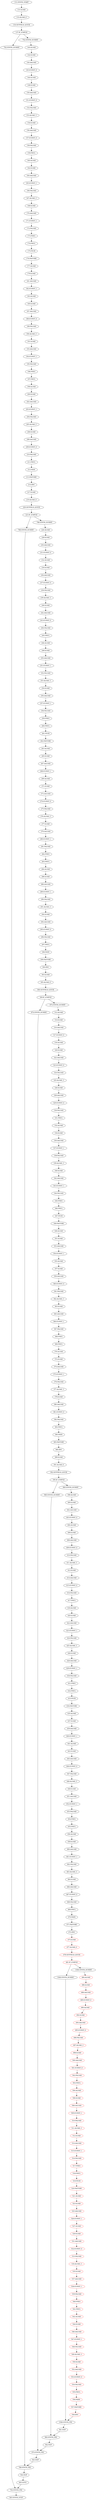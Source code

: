 digraph{
"131:SYNTH_START" -> "131:ILOAD";
"131:ILOAD" -> "133:ALOAD_0";
"133:ALOAD_0" -> "134:GETFIELD_QUICK";
"134:GETFIELD_QUICK" -> "137:IF_ICMPGE";
"137:IF_ICMPGE" -> "702:SYNTH_DUMMY";
"137:IF_ICMPGE" -> "-702:SYNTH_DUMMY";
"702:SYNTH_DUMMY" -> "702:SYNTH_PHI";
"-702:SYNTH_DUMMY" -> "140:ALOAD";
"140:ALOAD" -> "142:ILOAD";
"142:ILOAD" -> "144:AALOAD";
"144:AALOAD" -> "145:ICONST_0";
"145:ICONST_0" -> "146:ALOAD";
"146:ALOAD" -> "148:ILOAD";
"148:ILOAD" -> "150:AALOAD";
"150:AALOAD" -> "151:ICONST_0";
"151:ICONST_0" -> "152:FALOAD";
"152:FALOAD" -> "153:ALOAD_3";
"153:ALOAD_3" -> "154:ILOAD";
"154:ILOAD" -> "156:AALOAD";
"156:AALOAD" -> "157:ICONST_0";
"157:ICONST_0" -> "158:FALOAD";
"158:FALOAD" -> "159:FMUL";
"159:FMUL" -> "160:ALOAD";
"160:ALOAD" -> "162:ILOAD";
"162:ILOAD" -> "164:AALOAD";
"164:AALOAD" -> "165:ICONST_1";
"165:ICONST_1" -> "166:FALOAD";
"166:FALOAD" -> "167:ALOAD_3";
"167:ALOAD_3" -> "168:ILOAD";
"168:ILOAD" -> "170:AALOAD";
"170:AALOAD" -> "171:ICONST_1";
"171:ICONST_1" -> "172:FALOAD";
"172:FALOAD" -> "173:FNEG";
"173:FNEG" -> "174:FMUL";
"174:FMUL" -> "175:FSUB";
"175:FSUB" -> "176:FASTORE";
"176:FASTORE" -> "177:ALOAD";
"177:ALOAD" -> "179:ILOAD";
"179:ILOAD" -> "181:AALOAD";
"181:AALOAD" -> "182:ICONST_1";
"182:ICONST_1" -> "183:ALOAD";
"183:ALOAD" -> "185:ILOAD";
"185:ILOAD" -> "187:AALOAD";
"187:AALOAD" -> "188:ICONST_0";
"188:ICONST_0" -> "189:FALOAD";
"189:FALOAD" -> "190:ALOAD_3";
"190:ALOAD_3" -> "191:ILOAD";
"191:ILOAD" -> "193:AALOAD";
"193:AALOAD" -> "194:ICONST_1";
"194:ICONST_1" -> "195:FALOAD";
"195:FALOAD" -> "196:FNEG";
"196:FNEG" -> "197:FMUL";
"197:FMUL" -> "198:ALOAD";
"198:ALOAD" -> "200:ILOAD";
"200:ILOAD" -> "202:AALOAD";
"202:AALOAD" -> "203:ICONST_1";
"203:ICONST_1" -> "204:FALOAD";
"204:FALOAD" -> "205:ALOAD_3";
"205:ALOAD_3" -> "206:ILOAD";
"206:ILOAD" -> "208:AALOAD";
"208:AALOAD" -> "209:ICONST_0";
"209:ICONST_0" -> "210:FALOAD";
"210:FALOAD" -> "211:FMUL";
"211:FMUL" -> "212:FADD";
"212:FADD" -> "213:FASTORE";
"213:FASTORE" -> "214:IINC";
"214:IINC" -> "217:ILOAD";
"217:ILOAD" -> "219:ALOAD_0";
"219:ALOAD_0" -> "220:GETFIELD_QUICK";
"220:GETFIELD_QUICK" -> "223:IF_ICMPGE";
"223:IF_ICMPGE" -> "788:SYNTH_DUMMY";
"223:IF_ICMPGE" -> "-788:SYNTH_DUMMY";
"788:SYNTH_DUMMY" -> "788:SYNTH_PHI";
"-788:SYNTH_DUMMY" -> "226:ALOAD";
"226:ALOAD" -> "228:ILOAD";
"564:NOP" -> "565:GOTO";
"565:GOTO" -> "702:SYNTH_PHI";
"228:ILOAD" -> "230:AALOAD";
"230:AALOAD" -> "231:ICONST_0";
"231:ICONST_0" -> "232:ALOAD";
"232:ALOAD" -> "234:ILOAD";
"234:ILOAD" -> "236:AALOAD";
"236:AALOAD" -> "237:ICONST_0";
"237:ICONST_0" -> "238:FALOAD";
"238:FALOAD" -> "239:ALOAD_3";
"239:ALOAD_3" -> "240:ILOAD";
"240:ILOAD" -> "242:AALOAD";
"242:AALOAD" -> "243:ICONST_0";
"243:ICONST_0" -> "244:FALOAD";
"244:FALOAD" -> "245:FMUL";
"245:FMUL" -> "246:ALOAD";
"246:ALOAD" -> "248:ILOAD";
"248:ILOAD" -> "250:AALOAD";
"250:AALOAD" -> "251:ICONST_1";
"251:ICONST_1" -> "252:FALOAD";
"252:FALOAD" -> "253:ALOAD_3";
"253:ALOAD_3" -> "254:ILOAD";
"254:ILOAD" -> "256:AALOAD";
"256:AALOAD" -> "257:ICONST_1";
"257:ICONST_1" -> "258:FALOAD";
"258:FALOAD" -> "259:FNEG";
"259:FNEG" -> "260:FMUL";
"260:FMUL" -> "261:FSUB";
"261:FSUB" -> "262:FASTORE";
"262:FASTORE" -> "263:ALOAD";
"263:ALOAD" -> "265:ILOAD";
"265:ILOAD" -> "267:AALOAD";
"267:AALOAD" -> "268:ICONST_1";
"268:ICONST_1" -> "269:ALOAD";
"269:ALOAD" -> "271:ILOAD";
"271:ILOAD" -> "273:AALOAD";
"273:AALOAD" -> "274:ICONST_0";
"274:ICONST_0" -> "275:FALOAD";
"275:FALOAD" -> "276:ALOAD_3";
"276:ALOAD_3" -> "277:ILOAD";
"277:ILOAD" -> "279:AALOAD";
"279:AALOAD" -> "280:ICONST_1";
"280:ICONST_1" -> "281:FALOAD";
"281:FALOAD" -> "282:FNEG";
"282:FNEG" -> "283:FMUL";
"283:FMUL" -> "284:ALOAD";
"284:ALOAD" -> "286:ILOAD";
"286:ILOAD" -> "288:AALOAD";
"288:AALOAD" -> "289:ICONST_1";
"289:ICONST_1" -> "290:FALOAD";
"290:FALOAD" -> "291:ALOAD_3";
"291:ALOAD_3" -> "292:ILOAD";
"292:ILOAD" -> "294:AALOAD";
"294:AALOAD" -> "295:ICONST_0";
"295:ICONST_0" -> "296:FALOAD";
"296:FALOAD" -> "297:FMUL";
"297:FMUL" -> "298:FADD";
"298:FADD" -> "299:FASTORE";
"299:FASTORE" -> "300:IINC";
"300:IINC" -> "303:ILOAD";
"303:ILOAD" -> "305:ALOAD_0";
"305:ALOAD_0" -> "306:GETFIELD_QUICK";
"306:GETFIELD_QUICK" -> "309:IF_ICMPGE";
"309:IF_ICMPGE" -> "874:SYNTH_DUMMY";
"309:IF_ICMPGE" -> "-874:SYNTH_DUMMY";
"874:SYNTH_DUMMY" -> "874:SYNTH_PHI";
"-874:SYNTH_DUMMY" -> "312:ALOAD";
"312:ALOAD" -> "314:ILOAD";
"563:NOP" -> "788:SYNTH_PHI";
"314:ILOAD" -> "316:AALOAD";
"316:AALOAD" -> "317:ICONST_0";
"317:ICONST_0" -> "318:ALOAD";
"318:ALOAD" -> "320:ILOAD";
"320:ILOAD" -> "322:AALOAD";
"322:AALOAD" -> "323:ICONST_0";
"323:ICONST_0" -> "324:FALOAD";
"324:FALOAD" -> "325:ALOAD_3";
"325:ALOAD_3" -> "326:ILOAD";
"326:ILOAD" -> "328:AALOAD";
"328:AALOAD" -> "329:ICONST_0";
"329:ICONST_0" -> "330:FALOAD";
"330:FALOAD" -> "331:FMUL";
"331:FMUL" -> "332:ALOAD";
"332:ALOAD" -> "334:ILOAD";
"334:ILOAD" -> "336:AALOAD";
"336:AALOAD" -> "337:ICONST_1";
"337:ICONST_1" -> "338:FALOAD";
"338:FALOAD" -> "339:ALOAD_3";
"339:ALOAD_3" -> "340:ILOAD";
"340:ILOAD" -> "342:AALOAD";
"342:AALOAD" -> "343:ICONST_1";
"343:ICONST_1" -> "344:FALOAD";
"344:FALOAD" -> "345:FNEG";
"345:FNEG" -> "346:FMUL";
"346:FMUL" -> "347:FSUB";
"347:FSUB" -> "348:FASTORE";
"348:FASTORE" -> "349:ALOAD";
"349:ALOAD" -> "351:ILOAD";
"351:ILOAD" -> "353:AALOAD";
"353:AALOAD" -> "354:ICONST_1";
"354:ICONST_1" -> "355:ALOAD";
"355:ALOAD" -> "357:ILOAD";
"357:ILOAD" -> "359:AALOAD";
"359:AALOAD" -> "360:ICONST_0";
"360:ICONST_0" -> "361:FALOAD";
"361:FALOAD" -> "362:ALOAD_3";
"362:ALOAD_3" -> "363:ILOAD";
"363:ILOAD" -> "365:AALOAD";
"365:AALOAD" -> "366:ICONST_1";
"366:ICONST_1" -> "367:FALOAD";
"367:FALOAD" -> "368:FNEG";
"368:FNEG" -> "369:FMUL";
"369:FMUL" -> "370:ALOAD";
"370:ALOAD" -> "372:ILOAD";
"372:ILOAD" -> "374:AALOAD";
"374:AALOAD" -> "375:ICONST_1";
"375:ICONST_1" -> "376:FALOAD";
"376:FALOAD" -> "377:ALOAD_3";
"377:ALOAD_3" -> "378:ILOAD";
"378:ILOAD" -> "380:AALOAD";
"380:AALOAD" -> "381:ICONST_0";
"381:ICONST_0" -> "382:FALOAD";
"382:FALOAD" -> "383:FMUL";
"383:FMUL" -> "384:FADD";
"384:FADD" -> "385:FASTORE";
"385:FASTORE" -> "386:IINC";
"386:IINC" -> "389:ILOAD";
"389:ILOAD" -> "391:ALOAD_0";
"391:ALOAD_0" -> "392:GETFIELD_QUICK";
"392:GETFIELD_QUICK" -> "395:IF_ICMPGE";
"395:IF_ICMPGE" -> "960:SYNTH_DUMMY";
"395:IF_ICMPGE" -> "-960:SYNTH_DUMMY";
"960:SYNTH_DUMMY" -> "960:SYNTH_PHI";
"-960:SYNTH_DUMMY" -> "398:ALOAD";
"398:ALOAD" -> "400:ILOAD";
"562:NOP" -> "874:SYNTH_PHI";
"400:ILOAD" -> "402:AALOAD";
"402:AALOAD" -> "403:ICONST_0";
"403:ICONST_0" -> "404:ALOAD";
"404:ALOAD" -> "406:ILOAD";
"406:ILOAD" -> "408:AALOAD";
"408:AALOAD" -> "409:ICONST_0";
"409:ICONST_0" -> "410:FALOAD";
"410:FALOAD" -> "411:ALOAD_3";
"411:ALOAD_3" -> "412:ILOAD";
"412:ILOAD" -> "414:AALOAD";
"414:AALOAD" -> "415:ICONST_0";
"415:ICONST_0" -> "416:FALOAD";
"416:FALOAD" -> "417:FMUL";
"417:FMUL" -> "418:ALOAD";
"418:ALOAD" -> "420:ILOAD";
"420:ILOAD" -> "422:AALOAD";
"422:AALOAD" -> "423:ICONST_1";
"423:ICONST_1" -> "424:FALOAD";
"424:FALOAD" -> "425:ALOAD_3";
"425:ALOAD_3" -> "426:ILOAD";
"426:ILOAD" -> "428:AALOAD";
"428:AALOAD" -> "429:ICONST_1";
"429:ICONST_1" -> "430:FALOAD";
"430:FALOAD" -> "431:FNEG";
"431:FNEG" -> "432:FMUL";
"432:FMUL" -> "433:FSUB";
"433:FSUB" -> "434:FASTORE";
"434:FASTORE" -> "435:ALOAD";
"435:ALOAD" -> "437:ILOAD";
"437:ILOAD" -> "439:AALOAD";
"439:AALOAD" -> "440:ICONST_1";
"440:ICONST_1" -> "441:ALOAD";
"441:ALOAD" -> "443:ILOAD";
"443:ILOAD" -> "445:AALOAD";
"445:AALOAD" -> "446:ICONST_0";
"446:ICONST_0" -> "447:FALOAD";
"447:FALOAD" -> "448:ALOAD_3";
"448:ALOAD_3" -> "449:ILOAD";
"449:ILOAD" -> "451:AALOAD";
"451:AALOAD" -> "452:ICONST_1";
"452:ICONST_1" -> "453:FALOAD";
"453:FALOAD" -> "454:FNEG";
"454:FNEG" -> "455:FMUL";
"455:FMUL" -> "456:ALOAD";
"456:ALOAD" -> "458:ILOAD";
"458:ILOAD" -> "460:AALOAD";
"460:AALOAD" -> "461:ICONST_1";
"461:ICONST_1" -> "462:FALOAD";
"462:FALOAD" -> "463:ALOAD_3";
"463:ALOAD_3" -> "464:ILOAD";
"464:ILOAD" -> "466:AALOAD";
"466:AALOAD" -> "467:ICONST_0";
"467:ICONST_0" -> "468:FALOAD";
"468:FALOAD" -> "469:FMUL";
"469:FMUL" -> "470:FADD";
"470:FADD" -> "471:FASTORE";
"471:FASTORE" -> "472:IINC";
"472:IINC" -> "475:ILOAD";
"475:ILOAD" [color = red];
"475:ILOAD" -> "477:ALOAD_0";
"477:ALOAD_0" [color = red];
"477:ALOAD_0" -> "478:GETFIELD_QUICK";
"478:GETFIELD_QUICK" [color = red];
"478:GETFIELD_QUICK" -> "481:IF_ICMPGE";
"481:IF_ICMPGE" [color = red];
"481:IF_ICMPGE" -> "1046:SYNTH_DUMMY";
"481:IF_ICMPGE" -> "-1046:SYNTH_DUMMY";
"1046:SYNTH_DUMMY" -> "1046:SYNTH_PHI";
"-1046:SYNTH_DUMMY" -> "484:ALOAD";
"484:ALOAD" [color = red];
"484:ALOAD" -> "486:ILOAD";
"561:NOP" -> "960:SYNTH_PHI";
"486:ILOAD" [color = red];
"486:ILOAD" -> "488:AALOAD";
"488:AALOAD" [color = red];
"488:AALOAD" -> "489:ICONST_0";
"489:ICONST_0" [color = red];
"489:ICONST_0" -> "490:ALOAD";
"490:ALOAD" [color = red];
"490:ALOAD" -> "492:ILOAD";
"492:ILOAD" [color = red];
"492:ILOAD" -> "494:AALOAD";
"494:AALOAD" [color = red];
"494:AALOAD" -> "495:ICONST_0";
"495:ICONST_0" [color = red];
"495:ICONST_0" -> "496:FALOAD";
"496:FALOAD" [color = red];
"496:FALOAD" -> "497:ALOAD_3";
"497:ALOAD_3" [color = red];
"497:ALOAD_3" -> "498:ILOAD";
"498:ILOAD" [color = red];
"498:ILOAD" -> "500:AALOAD";
"500:AALOAD" [color = red];
"500:AALOAD" -> "501:ICONST_0";
"501:ICONST_0" [color = red];
"501:ICONST_0" -> "502:FALOAD";
"502:FALOAD" [color = red];
"502:FALOAD" -> "503:FMUL";
"503:FMUL" [color = red];
"503:FMUL" -> "504:ALOAD";
"504:ALOAD" [color = red];
"504:ALOAD" -> "506:ILOAD";
"506:ILOAD" [color = red];
"506:ILOAD" -> "508:AALOAD";
"508:AALOAD" [color = red];
"508:AALOAD" -> "509:ICONST_1";
"509:ICONST_1" [color = red];
"509:ICONST_1" -> "510:FALOAD";
"510:FALOAD" [color = red];
"510:FALOAD" -> "511:ALOAD_3";
"511:ALOAD_3" [color = red];
"511:ALOAD_3" -> "512:ILOAD";
"512:ILOAD" [color = red];
"512:ILOAD" -> "514:AALOAD";
"514:AALOAD" [color = red];
"514:AALOAD" -> "515:ICONST_1";
"515:ICONST_1" [color = red];
"515:ICONST_1" -> "516:FALOAD";
"516:FALOAD" [color = red];
"516:FALOAD" -> "517:FNEG";
"517:FNEG" [color = red];
"517:FNEG" -> "518:FMUL";
"518:FMUL" [color = red];
"518:FMUL" -> "519:FSUB";
"519:FSUB" [color = red];
"519:FSUB" -> "520:FASTORE";
"520:FASTORE" [color = red];
"520:FASTORE" -> "521:ALOAD";
"521:ALOAD" [color = red];
"521:ALOAD" -> "523:ILOAD";
"523:ILOAD" [color = red];
"523:ILOAD" -> "525:AALOAD";
"525:AALOAD" [color = red];
"525:AALOAD" -> "526:ICONST_1";
"526:ICONST_1" [color = red];
"526:ICONST_1" -> "527:ALOAD";
"527:ALOAD" [color = red];
"527:ALOAD" -> "529:ILOAD";
"529:ILOAD" [color = red];
"529:ILOAD" -> "531:AALOAD";
"531:AALOAD" [color = red];
"531:AALOAD" -> "532:ICONST_0";
"532:ICONST_0" [color = red];
"532:ICONST_0" -> "533:FALOAD";
"533:FALOAD" [color = red];
"533:FALOAD" -> "534:ALOAD_3";
"534:ALOAD_3" [color = red];
"534:ALOAD_3" -> "535:ILOAD";
"535:ILOAD" [color = red];
"535:ILOAD" -> "537:AALOAD";
"537:AALOAD" [color = red];
"537:AALOAD" -> "538:ICONST_1";
"538:ICONST_1" [color = red];
"538:ICONST_1" -> "539:FALOAD";
"539:FALOAD" [color = red];
"539:FALOAD" -> "540:FNEG";
"540:FNEG" [color = red];
"540:FNEG" -> "541:FMUL";
"541:FMUL" [color = red];
"541:FMUL" -> "542:ALOAD";
"542:ALOAD" [color = red];
"542:ALOAD" -> "544:ILOAD";
"544:ILOAD" [color = red];
"544:ILOAD" -> "546:AALOAD";
"546:AALOAD" [color = red];
"546:AALOAD" -> "547:ICONST_1";
"547:ICONST_1" [color = red];
"547:ICONST_1" -> "548:FALOAD";
"548:FALOAD" [color = red];
"548:FALOAD" -> "549:ALOAD_3";
"549:ALOAD_3" [color = red];
"549:ALOAD_3" -> "550:ILOAD";
"550:ILOAD" [color = red];
"550:ILOAD" -> "552:AALOAD";
"552:AALOAD" [color = red];
"552:AALOAD" -> "553:ICONST_0";
"553:ICONST_0" [color = red];
"553:ICONST_0" -> "554:FALOAD";
"554:FALOAD" [color = red];
"554:FALOAD" -> "555:FMUL";
"555:FMUL" [color = red];
"555:FMUL" -> "556:FADD";
"556:FADD" [color = red];
"556:FADD" -> "557:FASTORE";
"557:FASTORE" [color = red];
"557:FASTORE" -> "558:IINC";
"558:IINC" [color = red];
"558:IINC" -> "1046:SYNTH_PHI";
"1046:SYNTH_PHI" -> "561:NOP";
"960:SYNTH_PHI" -> "562:NOP";
"874:SYNTH_PHI" -> "563:NOP";
"788:SYNTH_PHI" -> "564:NOP";
"702:SYNTH_PHI" -> "565:SYNTH_STOP";
}